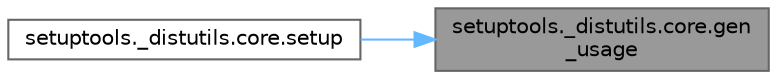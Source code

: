 digraph "setuptools._distutils.core.gen_usage"
{
 // LATEX_PDF_SIZE
  bgcolor="transparent";
  edge [fontname=Helvetica,fontsize=10,labelfontname=Helvetica,labelfontsize=10];
  node [fontname=Helvetica,fontsize=10,shape=box,height=0.2,width=0.4];
  rankdir="RL";
  Node1 [id="Node000001",label="setuptools._distutils.core.gen\l_usage",height=0.2,width=0.4,color="gray40", fillcolor="grey60", style="filled", fontcolor="black",tooltip=" "];
  Node1 -> Node2 [id="edge1_Node000001_Node000002",dir="back",color="steelblue1",style="solid",tooltip=" "];
  Node2 [id="Node000002",label="setuptools._distutils.core.setup",height=0.2,width=0.4,color="grey40", fillcolor="white", style="filled",URL="$namespacesetuptools_1_1__distutils_1_1core.html#ace39964aae7ee15f0f0ecc1d5c125c7c",tooltip=" "];
}
